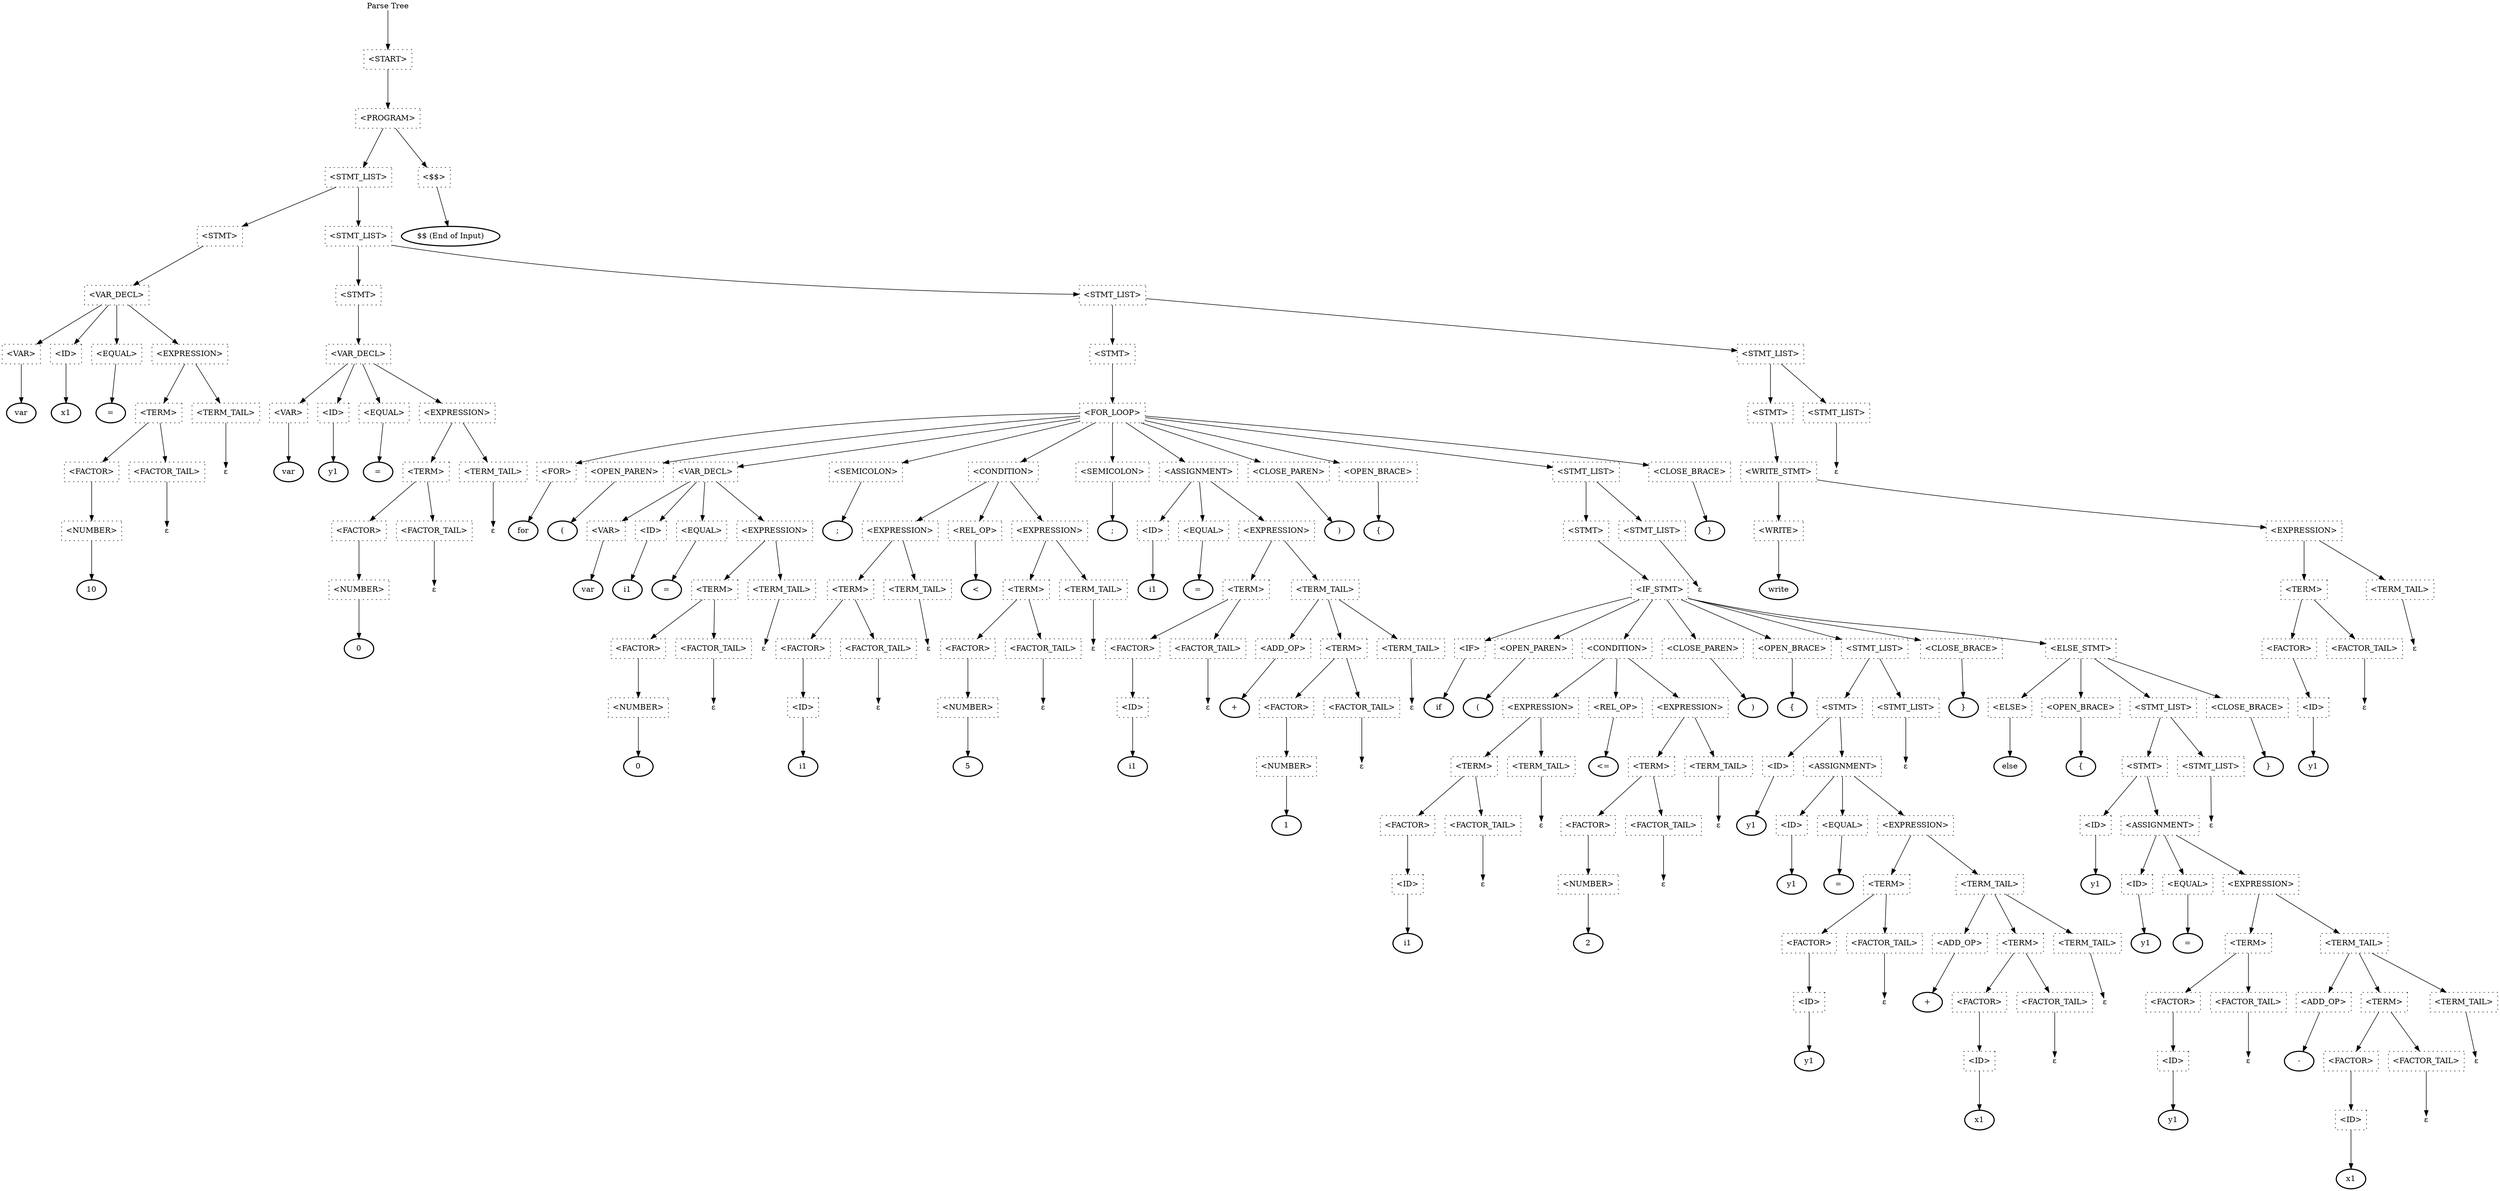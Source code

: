 digraph ParseTree {
graph[ranksep=1];
node[shape=rect,style=dotted];

0[label="Parse Tree",shape=plain];
0->{1[label="<START>"]};
1->{2[label="<PROGRAM>"]};
2->{3[label="<STMT_LIST>"]};
3->{4[label="<STMT>"]};
4->{5[label="<VAR_DECL>"]};
5->{6[label="<VAR>"]};
6->{7[label="var",shape=oval,style=bold]};
5->{8[label="<ID>"]};
8->{9[label="x1",shape=oval,style=bold]};
5->{10[label="<EQUAL>"]};
10->{11[label="=",shape=oval,style=bold]};
5->{12[label="<EXPRESSION>"]};
12->{13[label="<TERM>"]};
13->{14[label="<FACTOR>"]};
14->{15[label="<NUMBER>"]};
15->{16[label="10",shape=oval,style=bold]};
13->{17[label="<FACTOR_TAIL>"]};
17->{18[label="&epsilon;",shape=plain]};
12->{19[label="<TERM_TAIL>"]};
19->{20[label="&epsilon;",shape=plain]};
3->{21[label="<STMT_LIST>"]};
21->{22[label="<STMT>"]};
22->{23[label="<VAR_DECL>"]};
23->{24[label="<VAR>"]};
24->{25[label="var",shape=oval,style=bold]};
23->{26[label="<ID>"]};
26->{27[label="y1",shape=oval,style=bold]};
23->{28[label="<EQUAL>"]};
28->{29[label="=",shape=oval,style=bold]};
23->{30[label="<EXPRESSION>"]};
30->{31[label="<TERM>"]};
31->{32[label="<FACTOR>"]};
32->{33[label="<NUMBER>"]};
33->{34[label="0",shape=oval,style=bold]};
31->{35[label="<FACTOR_TAIL>"]};
35->{36[label="&epsilon;",shape=plain]};
30->{37[label="<TERM_TAIL>"]};
37->{38[label="&epsilon;",shape=plain]};
21->{39[label="<STMT_LIST>"]};
39->{40[label="<STMT>"]};
40->{41[label="<FOR_LOOP>"]};
41->{42[label="<FOR>"]};
42->{43[label="for",shape=oval,style=bold]};
41->{44[label="<OPEN_PAREN>"]};
44->{45[label="(",shape=oval,style=bold]};
41->{46[label="<VAR_DECL>"]};
46->{47[label="<VAR>"]};
47->{48[label="var",shape=oval,style=bold]};
46->{49[label="<ID>"]};
49->{50[label="i1",shape=oval,style=bold]};
46->{51[label="<EQUAL>"]};
51->{52[label="=",shape=oval,style=bold]};
46->{53[label="<EXPRESSION>"]};
53->{54[label="<TERM>"]};
54->{55[label="<FACTOR>"]};
55->{56[label="<NUMBER>"]};
56->{57[label="0",shape=oval,style=bold]};
54->{58[label="<FACTOR_TAIL>"]};
58->{59[label="&epsilon;",shape=plain]};
53->{60[label="<TERM_TAIL>"]};
60->{61[label="&epsilon;",shape=plain]};
41->{62[label="<SEMICOLON>"]};
62->{63[label=";",shape=oval,style=bold]};
41->{64[label="<CONDITION>"]};
64->{65[label="<EXPRESSION>"]};
65->{66[label="<TERM>"]};
66->{67[label="<FACTOR>"]};
67->{68[label="<ID>"]};
68->{69[label="i1",shape=oval,style=bold]};
66->{70[label="<FACTOR_TAIL>"]};
70->{71[label="&epsilon;",shape=plain]};
65->{72[label="<TERM_TAIL>"]};
72->{73[label="&epsilon;",shape=plain]};
64->{74[label="<REL_OP>"]};
74->{75[label="<",shape=oval,style=bold]};
64->{76[label="<EXPRESSION>"]};
76->{77[label="<TERM>"]};
77->{78[label="<FACTOR>"]};
78->{79[label="<NUMBER>"]};
79->{80[label="5",shape=oval,style=bold]};
77->{81[label="<FACTOR_TAIL>"]};
81->{82[label="&epsilon;",shape=plain]};
76->{83[label="<TERM_TAIL>"]};
83->{84[label="&epsilon;",shape=plain]};
41->{85[label="<SEMICOLON>"]};
85->{86[label=";",shape=oval,style=bold]};
41->{87[label="<ASSIGNMENT>"]};
87->{88[label="<ID>"]};
88->{89[label="i1",shape=oval,style=bold]};
87->{90[label="<EQUAL>"]};
90->{91[label="=",shape=oval,style=bold]};
87->{92[label="<EXPRESSION>"]};
92->{93[label="<TERM>"]};
93->{94[label="<FACTOR>"]};
94->{95[label="<ID>"]};
95->{96[label="i1",shape=oval,style=bold]};
93->{97[label="<FACTOR_TAIL>"]};
97->{98[label="&epsilon;",shape=plain]};
92->{99[label="<TERM_TAIL>"]};
99->{100[label="<ADD_OP>"]};
100->{101[label="+",shape=oval,style=bold]};
99->{102[label="<TERM>"]};
102->{103[label="<FACTOR>"]};
103->{104[label="<NUMBER>"]};
104->{105[label="1",shape=oval,style=bold]};
102->{106[label="<FACTOR_TAIL>"]};
106->{107[label="&epsilon;",shape=plain]};
99->{108[label="<TERM_TAIL>"]};
108->{109[label="&epsilon;",shape=plain]};
41->{110[label="<CLOSE_PAREN>"]};
110->{111[label=")",shape=oval,style=bold]};
41->{112[label="<OPEN_BRACE>"]};
112->{113[label="{",shape=oval,style=bold]};
41->{114[label="<STMT_LIST>"]};
114->{115[label="<STMT>"]};
115->{116[label="<IF_STMT>"]};
116->{117[label="<IF>"]};
117->{118[label="if",shape=oval,style=bold]};
116->{119[label="<OPEN_PAREN>"]};
119->{120[label="(",shape=oval,style=bold]};
116->{121[label="<CONDITION>"]};
121->{122[label="<EXPRESSION>"]};
122->{123[label="<TERM>"]};
123->{124[label="<FACTOR>"]};
124->{125[label="<ID>"]};
125->{126[label="i1",shape=oval,style=bold]};
123->{127[label="<FACTOR_TAIL>"]};
127->{128[label="&epsilon;",shape=plain]};
122->{129[label="<TERM_TAIL>"]};
129->{130[label="&epsilon;",shape=plain]};
121->{131[label="<REL_OP>"]};
131->{132[label="<=",shape=oval,style=bold]};
121->{133[label="<EXPRESSION>"]};
133->{134[label="<TERM>"]};
134->{135[label="<FACTOR>"]};
135->{136[label="<NUMBER>"]};
136->{137[label="2",shape=oval,style=bold]};
134->{138[label="<FACTOR_TAIL>"]};
138->{139[label="&epsilon;",shape=plain]};
133->{140[label="<TERM_TAIL>"]};
140->{141[label="&epsilon;",shape=plain]};
116->{142[label="<CLOSE_PAREN>"]};
142->{143[label=")",shape=oval,style=bold]};
116->{144[label="<OPEN_BRACE>"]};
144->{145[label="{",shape=oval,style=bold]};
116->{146[label="<STMT_LIST>"]};
146->{147[label="<STMT>"]};
147->{148[label="<ID>"]};
148->{149[label="y1",shape=oval,style=bold]};
147->{150[label="<ASSIGNMENT>"]};
150->{151[label="<ID>"]};
151->{152[label="y1",shape=oval,style=bold]};
150->{153[label="<EQUAL>"]};
153->{154[label="=",shape=oval,style=bold]};
150->{155[label="<EXPRESSION>"]};
155->{156[label="<TERM>"]};
156->{157[label="<FACTOR>"]};
157->{158[label="<ID>"]};
158->{159[label="y1",shape=oval,style=bold]};
156->{160[label="<FACTOR_TAIL>"]};
160->{161[label="&epsilon;",shape=plain]};
155->{162[label="<TERM_TAIL>"]};
162->{163[label="<ADD_OP>"]};
163->{164[label="+",shape=oval,style=bold]};
162->{165[label="<TERM>"]};
165->{166[label="<FACTOR>"]};
166->{167[label="<ID>"]};
167->{168[label="x1",shape=oval,style=bold]};
165->{169[label="<FACTOR_TAIL>"]};
169->{170[label="&epsilon;",shape=plain]};
162->{171[label="<TERM_TAIL>"]};
171->{172[label="&epsilon;",shape=plain]};
146->{173[label="<STMT_LIST>"]};
173->{174[label="&epsilon;",shape=plain]};
116->{175[label="<CLOSE_BRACE>"]};
175->{176[label="}",shape=oval,style=bold]};
116->{177[label="<ELSE_STMT>"]};
177->{178[label="<ELSE>"]};
178->{179[label="else",shape=oval,style=bold]};
177->{180[label="<OPEN_BRACE>"]};
180->{181[label="{",shape=oval,style=bold]};
177->{182[label="<STMT_LIST>"]};
182->{183[label="<STMT>"]};
183->{184[label="<ID>"]};
184->{185[label="y1",shape=oval,style=bold]};
183->{186[label="<ASSIGNMENT>"]};
186->{187[label="<ID>"]};
187->{188[label="y1",shape=oval,style=bold]};
186->{189[label="<EQUAL>"]};
189->{190[label="=",shape=oval,style=bold]};
186->{191[label="<EXPRESSION>"]};
191->{192[label="<TERM>"]};
192->{193[label="<FACTOR>"]};
193->{194[label="<ID>"]};
194->{195[label="y1",shape=oval,style=bold]};
192->{196[label="<FACTOR_TAIL>"]};
196->{197[label="&epsilon;",shape=plain]};
191->{198[label="<TERM_TAIL>"]};
198->{199[label="<ADD_OP>"]};
199->{200[label="-",shape=oval,style=bold]};
198->{201[label="<TERM>"]};
201->{202[label="<FACTOR>"]};
202->{203[label="<ID>"]};
203->{204[label="x1",shape=oval,style=bold]};
201->{205[label="<FACTOR_TAIL>"]};
205->{206[label="&epsilon;",shape=plain]};
198->{207[label="<TERM_TAIL>"]};
207->{208[label="&epsilon;",shape=plain]};
182->{209[label="<STMT_LIST>"]};
209->{210[label="&epsilon;",shape=plain]};
177->{211[label="<CLOSE_BRACE>"]};
211->{212[label="}",shape=oval,style=bold]};
114->{213[label="<STMT_LIST>"]};
213->{214[label="&epsilon;",shape=plain]};
41->{215[label="<CLOSE_BRACE>"]};
215->{216[label="}",shape=oval,style=bold]};
39->{217[label="<STMT_LIST>"]};
217->{218[label="<STMT>"]};
218->{219[label="<WRITE_STMT>"]};
219->{220[label="<WRITE>"]};
220->{221[label="write",shape=oval,style=bold]};
219->{222[label="<EXPRESSION>"]};
222->{223[label="<TERM>"]};
223->{224[label="<FACTOR>"]};
224->{225[label="<ID>"]};
225->{226[label="y1",shape=oval,style=bold]};
223->{227[label="<FACTOR_TAIL>"]};
227->{228[label="&epsilon;",shape=plain]};
222->{229[label="<TERM_TAIL>"]};
229->{230[label="&epsilon;",shape=plain]};
217->{231[label="<STMT_LIST>"]};
231->{232[label="&epsilon;",shape=plain]};
2->{233[label="<$$>"]};
233->{234[label="$$ (End of Input)",shape=oval,style=bold]};
}